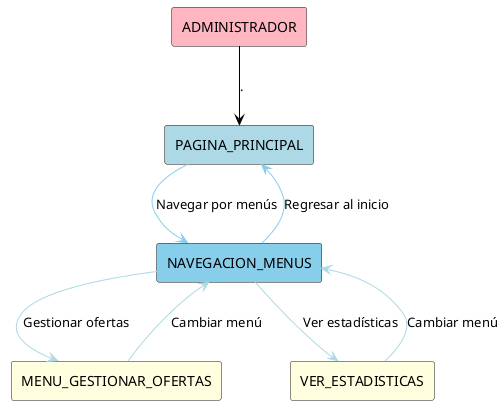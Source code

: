 @startuml AdministradorContextDiagram


!define RECTANGLE(x) rectangle x


RECTANGLE(ADMINISTRADOR) #LightPink
RECTANGLE(PAGINA_PRINCIPAL) #LightBlue
RECTANGLE(NAVEGACION_MENUS) #SkyBlue


RECTANGLE(MENU_GESTIONAR_OFERTAS) #LightYellow
RECTANGLE(VER_ESTADISTICAS) #LightYellow

ADMINISTRADOR -[#Black]-> PAGINA_PRINCIPAL : .
PAGINA_PRINCIPAL -[#SkyBlue]-> NAVEGACION_MENUS : Navegar por menús
NAVEGACION_MENUS -[#SkyBlue]-> PAGINA_PRINCIPAL : Regresar al inicio


NAVEGACION_MENUS -[#LightBlue]-> MENU_GESTIONAR_OFERTAS : Gestionar ofertas
NAVEGACION_MENUS -[#LightBlue]-> VER_ESTADISTICAS : Ver estadísticas


MENU_GESTIONAR_OFERTAS -[#LightBlue]-> NAVEGACION_MENUS : Cambiar menú
VER_ESTADISTICAS -[#LightBlue]-> NAVEGACION_MENUS : Cambiar menú

@enduml